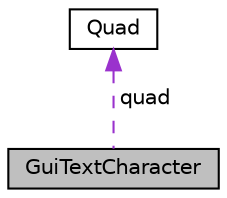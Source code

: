 digraph "GuiTextCharacter"
{
 // INTERACTIVE_SVG=YES
 // LATEX_PDF_SIZE
  edge [fontname="Helvetica",fontsize="10",labelfontname="Helvetica",labelfontsize="10"];
  node [fontname="Helvetica",fontsize="10",shape=record];
  Node1 [label="GuiTextCharacter",height=0.2,width=0.4,color="black", fillcolor="grey75", style="filled", fontcolor="black",tooltip=" "];
  Node2 -> Node1 [dir="back",color="darkorchid3",fontsize="10",style="dashed",label=" quad" ,fontname="Helvetica"];
  Node2 [label="Quad",height=0.2,width=0.4,color="black", fillcolor="white", style="filled",URL="$d3/df8/class_quad.html",tooltip=" "];
}
